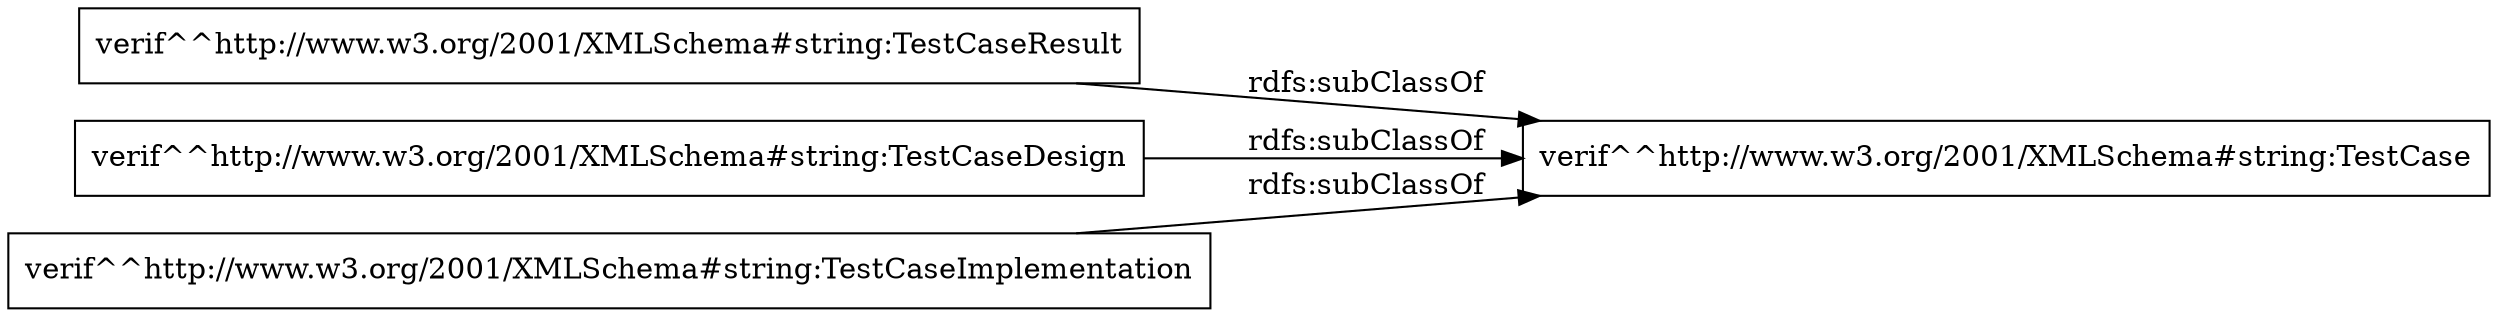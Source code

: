 digraph ar2dtool_diagram { 
rankdir=LR;
size="1000"
node [shape = rectangle, color="black"]; "verif^^http://www.w3.org/2001/XMLSchema#string:TestCaseResult" "verif^^http://www.w3.org/2001/XMLSchema#string:TestCaseDesign" "verif^^http://www.w3.org/2001/XMLSchema#string:TestCase" "verif^^http://www.w3.org/2001/XMLSchema#string:TestCaseImplementation" ; /*classes style*/
	"verif^^http://www.w3.org/2001/XMLSchema#string:TestCaseDesign" -> "verif^^http://www.w3.org/2001/XMLSchema#string:TestCase" [ label = "rdfs:subClassOf" ];
	"verif^^http://www.w3.org/2001/XMLSchema#string:TestCaseResult" -> "verif^^http://www.w3.org/2001/XMLSchema#string:TestCase" [ label = "rdfs:subClassOf" ];
	"verif^^http://www.w3.org/2001/XMLSchema#string:TestCaseImplementation" -> "verif^^http://www.w3.org/2001/XMLSchema#string:TestCase" [ label = "rdfs:subClassOf" ];

}
